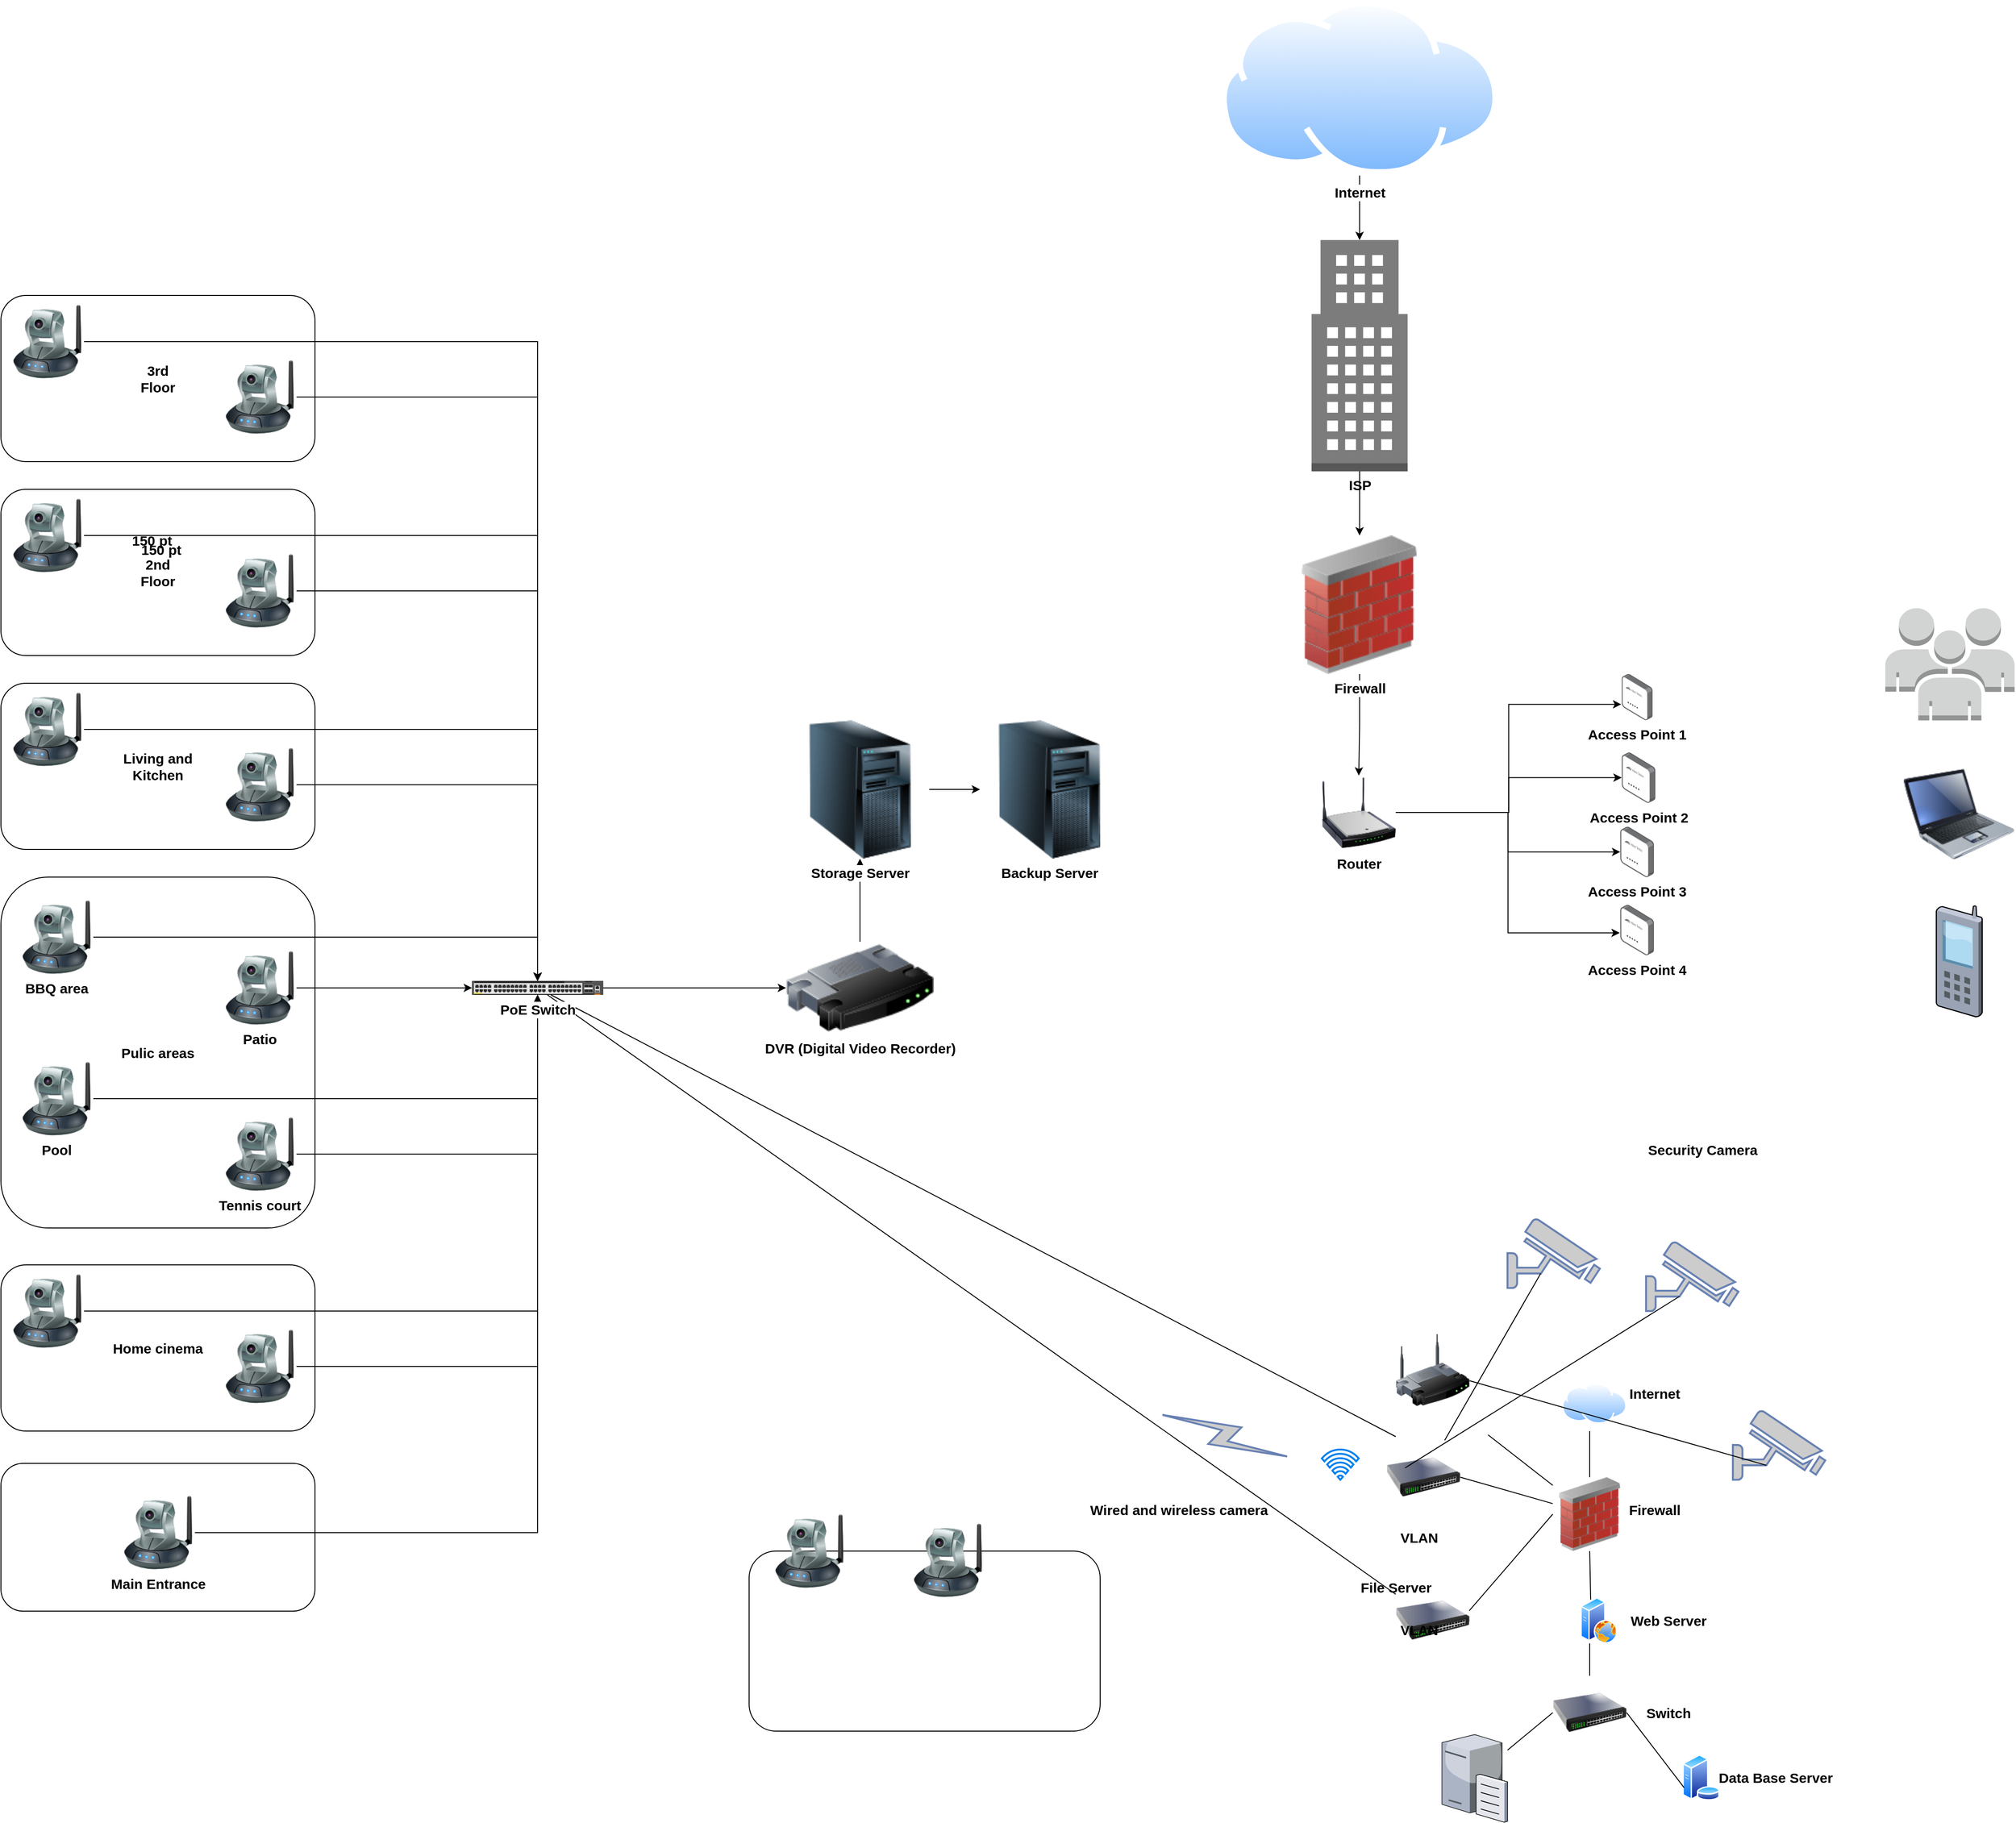 <mxfile version="21.2.1" type="github">
  <diagram name="Page-1" id="kUGmlVv1KhsbOFP3ll0R">
    <mxGraphModel dx="3477" dy="3138" grid="1" gridSize="10" guides="1" tooltips="1" connect="1" arrows="1" fold="1" page="1" pageScale="1" pageWidth="850" pageHeight="1100" math="0" shadow="0">
      <root>
        <mxCell id="0" />
        <mxCell id="1" parent="0" />
        <mxCell id="BCT4acggiIJb0DLnrBcZ-18" value="" style="rounded=1;whiteSpace=wrap;html=1;fontSize=15;fontStyle=1" vertex="1" parent="1">
          <mxGeometry x="-370" y="-100" width="380" height="195" as="geometry" />
        </mxCell>
        <mxCell id="BjX1OBnDMtsCjzTjb3aX-3" value="" style="image;html=1;image=img/lib/clip_art/networking/Switch_128x128.png;fontSize=15;fontStyle=1" parent="1" vertex="1">
          <mxGeometry x="500" y="35" width="80" height="80" as="geometry" />
        </mxCell>
        <mxCell id="BjX1OBnDMtsCjzTjb3aX-4" value="" style="image;html=1;image=img/lib/clip_art/networking/Firewall_02_128x128.png;fontSize=15;fontStyle=1" parent="1" vertex="1">
          <mxGeometry x="500" y="-180" width="80" height="80" as="geometry" />
        </mxCell>
        <mxCell id="BjX1OBnDMtsCjzTjb3aX-5" value="" style="image;aspect=fixed;perimeter=ellipsePerimeter;html=1;align=center;shadow=0;dashed=0;spacingTop=3;image=img/lib/active_directory/internet_cloud.svg;fontSize=15;fontStyle=1" parent="1" vertex="1">
          <mxGeometry x="510" y="-282.05" width="70" height="44.1" as="geometry" />
        </mxCell>
        <mxCell id="BjX1OBnDMtsCjzTjb3aX-6" value="" style="image;aspect=fixed;perimeter=ellipsePerimeter;html=1;align=center;shadow=0;dashed=0;spacingTop=3;image=img/lib/active_directory/web_server.svg;fontSize=15;fontStyle=1" parent="1" vertex="1">
          <mxGeometry x="530" y="-50" width="40" height="50" as="geometry" />
        </mxCell>
        <mxCell id="BjX1OBnDMtsCjzTjb3aX-8" value="" style="verticalLabelPosition=bottom;sketch=0;aspect=fixed;html=1;verticalAlign=top;strokeColor=none;align=center;outlineConnect=0;shape=mxgraph.citrix.file_server;fontSize=15;fontStyle=1" parent="1" vertex="1">
          <mxGeometry x="380" y="96.5" width="71" height="97" as="geometry" />
        </mxCell>
        <mxCell id="BjX1OBnDMtsCjzTjb3aX-9" value="" style="image;aspect=fixed;perimeter=ellipsePerimeter;html=1;align=center;shadow=0;dashed=0;spacingTop=3;image=img/lib/active_directory/database_server.svg;fontSize=15;fontStyle=1" parent="1" vertex="1">
          <mxGeometry x="640" y="120" width="41" height="50" as="geometry" />
        </mxCell>
        <mxCell id="BjX1OBnDMtsCjzTjb3aX-10" value="Internet&lt;br style=&quot;font-size: 15px;&quot;&gt;" style="text;html=1;align=center;verticalAlign=middle;resizable=0;points=[];autosize=1;strokeColor=none;fillColor=none;fontSize=15;fontStyle=1" parent="1" vertex="1">
          <mxGeometry x="570" y="-285.9" width="80" height="30" as="geometry" />
        </mxCell>
        <mxCell id="BjX1OBnDMtsCjzTjb3aX-11" value="Firewall&lt;br style=&quot;font-size: 15px;&quot;&gt;" style="text;html=1;align=center;verticalAlign=middle;resizable=0;points=[];autosize=1;strokeColor=none;fillColor=none;fontSize=15;fontStyle=1" parent="1" vertex="1">
          <mxGeometry x="570" y="-160" width="80" height="30" as="geometry" />
        </mxCell>
        <mxCell id="BjX1OBnDMtsCjzTjb3aX-12" value="Web Server&lt;br style=&quot;font-size: 15px;&quot;&gt;" style="text;html=1;align=center;verticalAlign=middle;resizable=0;points=[];autosize=1;strokeColor=none;fillColor=none;fontSize=15;fontStyle=1" parent="1" vertex="1">
          <mxGeometry x="570" y="-40" width="110" height="30" as="geometry" />
        </mxCell>
        <mxCell id="BjX1OBnDMtsCjzTjb3aX-13" value="Switch" style="text;html=1;align=center;verticalAlign=middle;resizable=0;points=[];autosize=1;strokeColor=none;fillColor=none;fontSize=15;fontStyle=1" parent="1" vertex="1">
          <mxGeometry x="590" y="60" width="70" height="30" as="geometry" />
        </mxCell>
        <mxCell id="BjX1OBnDMtsCjzTjb3aX-17" value="" style="endArrow=none;html=1;rounded=0;entryX=0.5;entryY=1;entryDx=0;entryDy=0;exitX=0.25;exitY=0;exitDx=0;exitDy=0;fontSize=15;fontStyle=1" parent="1" source="BjX1OBnDMtsCjzTjb3aX-6" target="BjX1OBnDMtsCjzTjb3aX-4" edge="1">
          <mxGeometry width="50" height="50" relative="1" as="geometry">
            <mxPoint x="260" y="60" as="sourcePoint" />
            <mxPoint x="310" y="10" as="targetPoint" />
          </mxGeometry>
        </mxCell>
        <mxCell id="BjX1OBnDMtsCjzTjb3aX-18" value="" style="endArrow=none;html=1;rounded=0;fontSize=15;fontStyle=1" parent="1" source="BjX1OBnDMtsCjzTjb3aX-4" edge="1">
          <mxGeometry width="50" height="50" relative="1" as="geometry">
            <mxPoint x="490" y="-200" as="sourcePoint" />
            <mxPoint x="540" y="-230" as="targetPoint" />
          </mxGeometry>
        </mxCell>
        <mxCell id="BjX1OBnDMtsCjzTjb3aX-19" value="" style="endArrow=none;html=1;rounded=0;fontSize=15;fontStyle=1" parent="1" source="BjX1OBnDMtsCjzTjb3aX-3" edge="1">
          <mxGeometry width="50" height="50" relative="1" as="geometry">
            <mxPoint x="490" y="50" as="sourcePoint" />
            <mxPoint x="540" as="targetPoint" />
          </mxGeometry>
        </mxCell>
        <mxCell id="BjX1OBnDMtsCjzTjb3aX-20" value="File Server&lt;br style=&quot;font-size: 15px;&quot;&gt;" style="text;html=1;align=center;verticalAlign=middle;resizable=0;points=[];autosize=1;strokeColor=none;fillColor=none;fontSize=15;fontStyle=1" parent="1" vertex="1">
          <mxGeometry x="280" y="-76.5" width="100" height="30" as="geometry" />
        </mxCell>
        <mxCell id="BjX1OBnDMtsCjzTjb3aX-21" value="Data Base Server&lt;br style=&quot;font-size: 15px;&quot;&gt;" style="text;html=1;align=center;verticalAlign=middle;resizable=0;points=[];autosize=1;strokeColor=none;fillColor=none;fontSize=15;fontStyle=1" parent="1" vertex="1">
          <mxGeometry x="666" y="130" width="150" height="30" as="geometry" />
        </mxCell>
        <mxCell id="BjX1OBnDMtsCjzTjb3aX-22" value="" style="image;html=1;image=img/lib/clip_art/networking/Switch_128x128.png;fontSize=15;fontStyle=1" parent="1" vertex="1">
          <mxGeometry x="320" y="-220" width="80" height="80" as="geometry" />
        </mxCell>
        <mxCell id="BjX1OBnDMtsCjzTjb3aX-23" value="" style="endArrow=none;html=1;rounded=0;entryX=0.995;entryY=0.369;entryDx=0;entryDy=0;exitX=0;exitY=0.5;exitDx=0;exitDy=0;entryPerimeter=0;fontSize=15;fontStyle=1" parent="1" source="BjX1OBnDMtsCjzTjb3aX-4" target="BjX1OBnDMtsCjzTjb3aX-24" edge="1">
          <mxGeometry width="50" height="50" relative="1" as="geometry">
            <mxPoint x="421" y="-18" as="sourcePoint" />
            <mxPoint x="420" y="-70" as="targetPoint" />
          </mxGeometry>
        </mxCell>
        <mxCell id="BjX1OBnDMtsCjzTjb3aX-24" value="" style="image;html=1;image=img/lib/clip_art/networking/Switch_128x128.png;fontSize=15;fontStyle=1" parent="1" vertex="1">
          <mxGeometry x="330" y="-65" width="80" height="80" as="geometry" />
        </mxCell>
        <mxCell id="BjX1OBnDMtsCjzTjb3aX-25" value="VLAN" style="text;html=1;align=center;verticalAlign=middle;resizable=0;points=[];autosize=1;strokeColor=none;fillColor=none;fontSize=15;fontStyle=1" parent="1" vertex="1">
          <mxGeometry x="325" y="-130" width="60" height="30" as="geometry" />
        </mxCell>
        <mxCell id="BjX1OBnDMtsCjzTjb3aX-26" value="VLAN" style="text;html=1;align=center;verticalAlign=middle;resizable=0;points=[];autosize=1;strokeColor=none;fillColor=none;fontSize=15;fontStyle=1" parent="1" vertex="1">
          <mxGeometry x="325" y="-30" width="60" height="30" as="geometry" />
        </mxCell>
        <mxCell id="BjX1OBnDMtsCjzTjb3aX-27" value="" style="endArrow=none;html=1;rounded=0;entryX=1;entryY=0.5;entryDx=0;entryDy=0;fontSize=15;fontStyle=1" parent="1" source="BjX1OBnDMtsCjzTjb3aX-4" target="BjX1OBnDMtsCjzTjb3aX-22" edge="1">
          <mxGeometry width="50" height="50" relative="1" as="geometry">
            <mxPoint x="510" y="-130" as="sourcePoint" />
            <mxPoint x="410" y="-60" as="targetPoint" />
          </mxGeometry>
        </mxCell>
        <mxCell id="BjX1OBnDMtsCjzTjb3aX-31" value="" style="fontColor=#0066CC;verticalAlign=top;verticalLabelPosition=bottom;labelPosition=center;align=center;html=1;outlineConnect=0;fillColor=#CCCCCC;strokeColor=#6881B3;gradientColor=none;gradientDirection=north;strokeWidth=2;shape=mxgraph.networks.security_camera;fontSize=15;fontStyle=1" parent="1" vertex="1">
          <mxGeometry x="601" y="-435" width="100" height="75" as="geometry" />
        </mxCell>
        <mxCell id="BjX1OBnDMtsCjzTjb3aX-32" value="" style="fontColor=#0066CC;verticalAlign=top;verticalLabelPosition=bottom;labelPosition=center;align=center;html=1;outlineConnect=0;fillColor=#CCCCCC;strokeColor=#6881B3;gradientColor=none;gradientDirection=north;strokeWidth=2;shape=mxgraph.networks.security_camera;fontSize=15;fontStyle=1" parent="1" vertex="1">
          <mxGeometry x="695" y="-252.25" width="100" height="75" as="geometry" />
        </mxCell>
        <mxCell id="BjX1OBnDMtsCjzTjb3aX-33" value="" style="fontColor=#0066CC;verticalAlign=top;verticalLabelPosition=bottom;labelPosition=center;align=center;html=1;outlineConnect=0;fillColor=#CCCCCC;strokeColor=#6881B3;gradientColor=none;gradientDirection=north;strokeWidth=2;shape=mxgraph.networks.security_camera;fontSize=15;fontStyle=1" parent="1" vertex="1">
          <mxGeometry x="451" y="-460" width="100" height="75" as="geometry" />
        </mxCell>
        <mxCell id="BjX1OBnDMtsCjzTjb3aX-35" value="" style="image;html=1;image=img/lib/clip_art/networking/Ip_Camera_128x128.png;fontSize=15;fontStyle=1" parent="1" vertex="1">
          <mxGeometry x="-345" y="-140" width="80" height="80" as="geometry" />
        </mxCell>
        <mxCell id="BjX1OBnDMtsCjzTjb3aX-37" value="" style="endArrow=none;html=1;rounded=0;fontSize=15;fontStyle=1" parent="1" source="BjX1OBnDMtsCjzTjb3aX-24" target="BCT4acggiIJb0DLnrBcZ-21" edge="1">
          <mxGeometry width="50" height="50" relative="1" as="geometry">
            <mxPoint x="500" y="-320" as="sourcePoint" />
            <mxPoint x="400" y="-250" as="targetPoint" />
          </mxGeometry>
        </mxCell>
        <mxCell id="BjX1OBnDMtsCjzTjb3aX-38" value="Security Camera" style="text;html=1;align=center;verticalAlign=middle;resizable=0;points=[];autosize=1;strokeColor=none;fillColor=none;fontSize=15;fontStyle=1" parent="1" vertex="1">
          <mxGeometry x="592" y="-550" width="140" height="30" as="geometry" />
        </mxCell>
        <mxCell id="BjX1OBnDMtsCjzTjb3aX-39" value="Wired and wireless camera" style="text;html=1;align=center;verticalAlign=middle;resizable=0;points=[];autosize=1;strokeColor=none;fillColor=none;fontSize=15;fontStyle=1" parent="1" vertex="1">
          <mxGeometry x="-15" y="-160" width="220" height="30" as="geometry" />
        </mxCell>
        <mxCell id="BjX1OBnDMtsCjzTjb3aX-40" value="" style="endArrow=none;html=1;rounded=0;fontSize=15;fontStyle=1" parent="1" target="BCT4acggiIJb0DLnrBcZ-21" edge="1">
          <mxGeometry width="50" height="50" relative="1" as="geometry">
            <mxPoint x="330" y="-224" as="sourcePoint" />
            <mxPoint x="210" y="-281" as="targetPoint" />
          </mxGeometry>
        </mxCell>
        <mxCell id="BjX1OBnDMtsCjzTjb3aX-41" value="" style="html=1;fillColor=#CCCCCC;strokeColor=#6881B3;gradientColor=none;gradientDirection=north;strokeWidth=2;shape=mxgraph.networks.comm_link_edge;html=1;labelBackgroundColor=none;endArrow=none;fontFamily=Verdana;fontSize=15;fontColor=#000000;fontStyle=1" parent="1" edge="1">
          <mxGeometry width="100" height="100" relative="1" as="geometry">
            <mxPoint x="220" y="-200.0" as="sourcePoint" />
            <mxPoint x="70" y="-250.0" as="targetPoint" />
            <Array as="points">
              <mxPoint x="50" y="-287.65" />
            </Array>
          </mxGeometry>
        </mxCell>
        <mxCell id="BjX1OBnDMtsCjzTjb3aX-42" value="" style="endArrow=none;html=1;rounded=0;entryX=0.36;entryY=0.79;entryDx=0;entryDy=0;entryPerimeter=0;fontSize=15;fontStyle=1" parent="1" source="BjX1OBnDMtsCjzTjb3aX-22" target="BjX1OBnDMtsCjzTjb3aX-33" edge="1">
          <mxGeometry width="50" height="50" relative="1" as="geometry">
            <mxPoint x="510" y="-141" as="sourcePoint" />
            <mxPoint x="410" y="-170" as="targetPoint" />
          </mxGeometry>
        </mxCell>
        <mxCell id="BjX1OBnDMtsCjzTjb3aX-43" value="" style="endArrow=none;html=1;rounded=0;entryX=0.36;entryY=0.79;entryDx=0;entryDy=0;entryPerimeter=0;fontSize=15;fontStyle=1" parent="1" target="BjX1OBnDMtsCjzTjb3aX-31" edge="1">
          <mxGeometry width="50" height="50" relative="1" as="geometry">
            <mxPoint x="340" y="-190" as="sourcePoint" />
            <mxPoint x="6" y="-306" as="targetPoint" />
          </mxGeometry>
        </mxCell>
        <mxCell id="BjX1OBnDMtsCjzTjb3aX-44" value="" style="endArrow=none;html=1;rounded=0;entryX=0.36;entryY=0.79;entryDx=0;entryDy=0;entryPerimeter=0;fontSize=15;fontStyle=1" parent="1" source="BjX1OBnDMtsCjzTjb3aX-47" target="BjX1OBnDMtsCjzTjb3aX-32" edge="1">
          <mxGeometry width="50" height="50" relative="1" as="geometry">
            <mxPoint x="350" y="-180" as="sourcePoint" />
            <mxPoint x="126" y="-301" as="targetPoint" />
          </mxGeometry>
        </mxCell>
        <mxCell id="BjX1OBnDMtsCjzTjb3aX-45" value="" style="endArrow=none;html=1;rounded=0;exitX=0;exitY=0.5;exitDx=0;exitDy=0;fontSize=15;fontStyle=1" parent="1" source="BjX1OBnDMtsCjzTjb3aX-3" target="BjX1OBnDMtsCjzTjb3aX-8" edge="1">
          <mxGeometry width="50" height="50" relative="1" as="geometry">
            <mxPoint x="510" y="-130" as="sourcePoint" />
            <mxPoint x="420" y="-25" as="targetPoint" />
          </mxGeometry>
        </mxCell>
        <mxCell id="BjX1OBnDMtsCjzTjb3aX-46" value="" style="endArrow=none;html=1;rounded=0;entryX=0;entryY=0.75;entryDx=0;entryDy=0;exitX=1;exitY=0.5;exitDx=0;exitDy=0;fontSize=15;fontStyle=1" parent="1" source="BjX1OBnDMtsCjzTjb3aX-3" target="BjX1OBnDMtsCjzTjb3aX-9" edge="1">
          <mxGeometry width="50" height="50" relative="1" as="geometry">
            <mxPoint x="520" y="-120" as="sourcePoint" />
            <mxPoint x="430" y="-15" as="targetPoint" />
          </mxGeometry>
        </mxCell>
        <mxCell id="BjX1OBnDMtsCjzTjb3aX-47" value="" style="image;html=1;image=img/lib/clip_art/networking/Wireless_Router_128x128.png;fontSize=15;fontStyle=1" parent="1" vertex="1">
          <mxGeometry x="330" y="-335.9" width="80" height="80" as="geometry" />
        </mxCell>
        <mxCell id="BjX1OBnDMtsCjzTjb3aX-48" value="" style="endArrow=none;html=1;rounded=0;entryX=0.36;entryY=0.79;entryDx=0;entryDy=0;entryPerimeter=0;fontSize=15;fontStyle=1" parent="1" source="BjX1OBnDMtsCjzTjb3aX-4" edge="1">
          <mxGeometry width="50" height="50" relative="1" as="geometry">
            <mxPoint x="554" y="-186.9" as="sourcePoint" />
            <mxPoint x="430" y="-225.9" as="targetPoint" />
          </mxGeometry>
        </mxCell>
        <mxCell id="BjX1OBnDMtsCjzTjb3aX-49" value="" style="html=1;verticalLabelPosition=bottom;align=center;labelBackgroundColor=#ffffff;verticalAlign=top;strokeWidth=2;strokeColor=#0080F0;shadow=0;dashed=0;shape=mxgraph.ios7.icons.wifi;pointerEvents=1;fontSize=15;fontStyle=1" parent="1" vertex="1">
          <mxGeometry x="250" y="-210" width="40" height="32.75" as="geometry" />
        </mxCell>
        <mxCell id="BCT4acggiIJb0DLnrBcZ-20" value="" style="image;html=1;image=img/lib/clip_art/networking/Ip_Camera_128x128.png;fontSize=15;fontStyle=1" vertex="1" parent="1">
          <mxGeometry x="-195" y="-130" width="80" height="80" as="geometry" />
        </mxCell>
        <mxCell id="BCT4acggiIJb0DLnrBcZ-31" value="" style="group;fontSize=15;fontStyle=1" vertex="1" connectable="0" parent="1">
          <mxGeometry x="-1180" y="-1460" width="340" height="180" as="geometry" />
        </mxCell>
        <mxCell id="BCT4acggiIJb0DLnrBcZ-29" value="" style="group;movable=1;resizable=1;rotatable=1;deletable=1;editable=1;locked=0;connectable=1;fontSize=15;fontStyle=1" vertex="1" connectable="0" parent="BCT4acggiIJb0DLnrBcZ-31">
          <mxGeometry width="340" height="180" as="geometry" />
        </mxCell>
        <mxCell id="BCT4acggiIJb0DLnrBcZ-12" value="" style="rounded=1;whiteSpace=wrap;html=1;movable=1;resizable=1;rotatable=1;deletable=1;editable=1;locked=0;connectable=1;fontSize=15;fontStyle=1" vertex="1" parent="BCT4acggiIJb0DLnrBcZ-29">
          <mxGeometry width="340" height="180" as="geometry" />
        </mxCell>
        <mxCell id="BCT4acggiIJb0DLnrBcZ-7" value="" style="image;html=1;image=img/lib/clip_art/networking/Ip_Camera_128x128.png;fontSize=15;fontStyle=1" vertex="1" parent="BCT4acggiIJb0DLnrBcZ-29">
          <mxGeometry x="10" y="10" width="80" height="80" as="geometry" />
        </mxCell>
        <mxCell id="BCT4acggiIJb0DLnrBcZ-8" value="" style="image;html=1;image=img/lib/clip_art/networking/Ip_Camera_128x128.png;fontSize=15;fontStyle=1" vertex="1" parent="BCT4acggiIJb0DLnrBcZ-29">
          <mxGeometry x="240" y="70" width="80" height="80" as="geometry" />
        </mxCell>
        <mxCell id="BCT4acggiIJb0DLnrBcZ-30" value="3rd Floor" style="text;html=1;strokeColor=none;fillColor=none;align=center;verticalAlign=middle;whiteSpace=wrap;rounded=0;movable=1;resizable=1;rotatable=1;deletable=1;editable=1;locked=0;connectable=1;fontSize=15;fontStyle=1" vertex="1" parent="BCT4acggiIJb0DLnrBcZ-31">
          <mxGeometry x="140" y="75" width="60" height="30" as="geometry" />
        </mxCell>
        <mxCell id="BCT4acggiIJb0DLnrBcZ-32" value="" style="group;fontSize=15;fontStyle=1" vertex="1" connectable="0" parent="1">
          <mxGeometry x="-1180" y="-1250" width="340" height="180" as="geometry" />
        </mxCell>
        <mxCell id="BCT4acggiIJb0DLnrBcZ-33" value="" style="group;movable=1;resizable=1;rotatable=1;deletable=1;editable=1;locked=0;connectable=1;fontSize=15;fontStyle=1" vertex="1" connectable="0" parent="BCT4acggiIJb0DLnrBcZ-32">
          <mxGeometry width="340" height="180" as="geometry" />
        </mxCell>
        <mxCell id="BCT4acggiIJb0DLnrBcZ-34" value="" style="rounded=1;whiteSpace=wrap;html=1;movable=1;resizable=1;rotatable=1;deletable=1;editable=1;locked=0;connectable=1;fontSize=15;fontStyle=1" vertex="1" parent="BCT4acggiIJb0DLnrBcZ-33">
          <mxGeometry width="340" height="180" as="geometry" />
        </mxCell>
        <mxCell id="BCT4acggiIJb0DLnrBcZ-35" value="" style="image;html=1;image=img/lib/clip_art/networking/Ip_Camera_128x128.png;fontSize=15;fontStyle=1" vertex="1" parent="BCT4acggiIJb0DLnrBcZ-33">
          <mxGeometry x="10" y="10" width="80" height="80" as="geometry" />
        </mxCell>
        <mxCell id="BCT4acggiIJb0DLnrBcZ-36" value="" style="image;html=1;image=img/lib/clip_art/networking/Ip_Camera_128x128.png;fontSize=15;fontStyle=1" vertex="1" parent="BCT4acggiIJb0DLnrBcZ-33">
          <mxGeometry x="240" y="70" width="80" height="80" as="geometry" />
        </mxCell>
        <mxCell id="BCT4acggiIJb0DLnrBcZ-37" value="2nd Floor" style="text;html=1;strokeColor=none;fillColor=none;align=center;verticalAlign=middle;whiteSpace=wrap;rounded=0;movable=1;resizable=1;rotatable=1;deletable=1;editable=1;locked=0;connectable=1;fontSize=15;fontStyle=1" vertex="1" parent="BCT4acggiIJb0DLnrBcZ-32">
          <mxGeometry x="140" y="75" width="60" height="30" as="geometry" />
        </mxCell>
        <mxCell id="BCT4acggiIJb0DLnrBcZ-25" style="edgeStyle=orthogonalEdgeStyle;rounded=0;orthogonalLoop=1;jettySize=auto;html=1;exitX=1;exitY=0.5;exitDx=0;exitDy=0;fontSize=15;fontStyle=1" edge="1" parent="1" source="BCT4acggiIJb0DLnrBcZ-35" target="BCT4acggiIJb0DLnrBcZ-21">
          <mxGeometry relative="1" as="geometry">
            <mxPoint x="-1090" y="-1190" as="sourcePoint" />
            <mxPoint x="-320" y="-935" as="targetPoint" />
          </mxGeometry>
        </mxCell>
        <mxCell id="BCT4acggiIJb0DLnrBcZ-26" style="edgeStyle=orthogonalEdgeStyle;rounded=0;orthogonalLoop=1;jettySize=auto;html=1;exitX=1;exitY=0.5;exitDx=0;exitDy=0;fontSize=15;fontStyle=1" edge="1" parent="1" source="BCT4acggiIJb0DLnrBcZ-36" target="BCT4acggiIJb0DLnrBcZ-21">
          <mxGeometry relative="1" as="geometry">
            <mxPoint x="-870" y="-1130" as="sourcePoint" />
          </mxGeometry>
        </mxCell>
        <mxCell id="BCT4acggiIJb0DLnrBcZ-22" style="edgeStyle=orthogonalEdgeStyle;rounded=0;orthogonalLoop=1;jettySize=auto;html=1;fontSize=15;fontStyle=1" edge="1" parent="1" source="BCT4acggiIJb0DLnrBcZ-7" target="BCT4acggiIJb0DLnrBcZ-21">
          <mxGeometry relative="1" as="geometry" />
        </mxCell>
        <mxCell id="BCT4acggiIJb0DLnrBcZ-23" style="edgeStyle=orthogonalEdgeStyle;rounded=0;orthogonalLoop=1;jettySize=auto;html=1;fontSize=15;fontStyle=1" edge="1" parent="1" source="BCT4acggiIJb0DLnrBcZ-8" target="BCT4acggiIJb0DLnrBcZ-21">
          <mxGeometry relative="1" as="geometry" />
        </mxCell>
        <mxCell id="BCT4acggiIJb0DLnrBcZ-38" value="" style="group;fontSize=15;fontStyle=1" vertex="1" connectable="0" parent="1">
          <mxGeometry x="-1180" y="-1040" width="340" height="180" as="geometry" />
        </mxCell>
        <mxCell id="BCT4acggiIJb0DLnrBcZ-39" value="" style="group;movable=1;resizable=1;rotatable=1;deletable=1;editable=1;locked=0;connectable=1;fontSize=15;fontStyle=1" vertex="1" connectable="0" parent="BCT4acggiIJb0DLnrBcZ-38">
          <mxGeometry width="340" height="180" as="geometry" />
        </mxCell>
        <mxCell id="BCT4acggiIJb0DLnrBcZ-40" value="" style="rounded=1;whiteSpace=wrap;html=1;movable=1;resizable=1;rotatable=1;deletable=1;editable=1;locked=0;connectable=1;fontSize=15;fontStyle=1" vertex="1" parent="BCT4acggiIJb0DLnrBcZ-39">
          <mxGeometry width="340" height="180" as="geometry" />
        </mxCell>
        <mxCell id="BCT4acggiIJb0DLnrBcZ-41" value="" style="image;html=1;image=img/lib/clip_art/networking/Ip_Camera_128x128.png;fontSize=15;fontStyle=1" vertex="1" parent="BCT4acggiIJb0DLnrBcZ-39">
          <mxGeometry x="10" y="10" width="80" height="80" as="geometry" />
        </mxCell>
        <mxCell id="BCT4acggiIJb0DLnrBcZ-42" value="" style="image;html=1;image=img/lib/clip_art/networking/Ip_Camera_128x128.png;fontSize=15;fontStyle=1" vertex="1" parent="BCT4acggiIJb0DLnrBcZ-39">
          <mxGeometry x="240" y="70" width="80" height="80" as="geometry" />
        </mxCell>
        <mxCell id="BCT4acggiIJb0DLnrBcZ-43" value="Living and Kitchen" style="text;html=1;strokeColor=none;fillColor=none;align=center;verticalAlign=middle;whiteSpace=wrap;rounded=0;movable=1;resizable=1;rotatable=1;deletable=1;editable=1;locked=0;connectable=1;fontSize=15;fontStyle=1" vertex="1" parent="BCT4acggiIJb0DLnrBcZ-39">
          <mxGeometry x="115" y="75" width="110" height="30" as="geometry" />
        </mxCell>
        <mxCell id="BCT4acggiIJb0DLnrBcZ-44" style="edgeStyle=orthogonalEdgeStyle;rounded=0;orthogonalLoop=1;jettySize=auto;html=1;fontSize=15;fontStyle=1" edge="1" parent="1" source="BCT4acggiIJb0DLnrBcZ-41" target="BCT4acggiIJb0DLnrBcZ-21">
          <mxGeometry relative="1" as="geometry" />
        </mxCell>
        <mxCell id="BCT4acggiIJb0DLnrBcZ-45" style="edgeStyle=orthogonalEdgeStyle;rounded=0;orthogonalLoop=1;jettySize=auto;html=1;fontSize=15;fontStyle=1" edge="1" parent="1" source="BCT4acggiIJb0DLnrBcZ-42" target="BCT4acggiIJb0DLnrBcZ-21">
          <mxGeometry relative="1" as="geometry" />
        </mxCell>
        <mxCell id="BCT4acggiIJb0DLnrBcZ-60" value="" style="group;fontSize=15;fontStyle=1" vertex="1" connectable="0" parent="1">
          <mxGeometry x="-1180" y="-410" width="340" height="180" as="geometry" />
        </mxCell>
        <mxCell id="BCT4acggiIJb0DLnrBcZ-61" value="" style="group;movable=1;resizable=1;rotatable=1;deletable=1;editable=1;locked=0;connectable=1;fontSize=15;fontStyle=1" vertex="1" connectable="0" parent="BCT4acggiIJb0DLnrBcZ-60">
          <mxGeometry width="340" height="180" as="geometry" />
        </mxCell>
        <mxCell id="BCT4acggiIJb0DLnrBcZ-62" value="" style="rounded=1;whiteSpace=wrap;html=1;movable=1;resizable=1;rotatable=1;deletable=1;editable=1;locked=0;connectable=1;fontSize=15;fontStyle=1" vertex="1" parent="BCT4acggiIJb0DLnrBcZ-61">
          <mxGeometry width="340" height="180" as="geometry" />
        </mxCell>
        <mxCell id="BCT4acggiIJb0DLnrBcZ-63" value="" style="image;html=1;image=img/lib/clip_art/networking/Ip_Camera_128x128.png;fontSize=15;fontStyle=1" vertex="1" parent="BCT4acggiIJb0DLnrBcZ-61">
          <mxGeometry x="10" y="10" width="80" height="80" as="geometry" />
        </mxCell>
        <mxCell id="BCT4acggiIJb0DLnrBcZ-64" value="" style="image;html=1;image=img/lib/clip_art/networking/Ip_Camera_128x128.png;fontSize=15;fontStyle=1" vertex="1" parent="BCT4acggiIJb0DLnrBcZ-61">
          <mxGeometry x="240" y="70" width="80" height="80" as="geometry" />
        </mxCell>
        <mxCell id="BCT4acggiIJb0DLnrBcZ-65" value="Home cinema" style="text;html=1;strokeColor=none;fillColor=none;align=center;verticalAlign=middle;whiteSpace=wrap;rounded=0;movable=1;resizable=1;rotatable=1;deletable=1;editable=1;locked=0;connectable=1;fontSize=15;fontStyle=1" vertex="1" parent="BCT4acggiIJb0DLnrBcZ-61">
          <mxGeometry x="115" y="75" width="110" height="30" as="geometry" />
        </mxCell>
        <mxCell id="BCT4acggiIJb0DLnrBcZ-66" value="" style="group;fontSize=15;fontStyle=1" vertex="1" connectable="0" parent="1">
          <mxGeometry x="-1180" y="-830" width="340" height="380" as="geometry" />
        </mxCell>
        <mxCell id="BCT4acggiIJb0DLnrBcZ-16" value="Pulic areas" style="rounded=1;whiteSpace=wrap;html=1;fontSize=15;fontStyle=1" vertex="1" parent="BCT4acggiIJb0DLnrBcZ-66">
          <mxGeometry width="340" height="380" as="geometry" />
        </mxCell>
        <mxCell id="BCT4acggiIJb0DLnrBcZ-2" value="Pool" style="image;html=1;image=img/lib/clip_art/networking/Ip_Camera_128x128.png;fontSize=15;fontStyle=1" vertex="1" parent="BCT4acggiIJb0DLnrBcZ-66">
          <mxGeometry x="20" y="200" width="80" height="80" as="geometry" />
        </mxCell>
        <mxCell id="BCT4acggiIJb0DLnrBcZ-1" value="Patio" style="image;html=1;image=img/lib/clip_art/networking/Ip_Camera_128x128.png;fontSize=15;fontStyle=1" vertex="1" parent="BCT4acggiIJb0DLnrBcZ-66">
          <mxGeometry x="240" y="80" width="80" height="80" as="geometry" />
        </mxCell>
        <mxCell id="BCT4acggiIJb0DLnrBcZ-3" value="BBQ area" style="image;html=1;image=img/lib/clip_art/networking/Ip_Camera_128x128.png;fontSize=15;fontStyle=1" vertex="1" parent="BCT4acggiIJb0DLnrBcZ-66">
          <mxGeometry x="20" y="25" width="80" height="80" as="geometry" />
        </mxCell>
        <mxCell id="BjX1OBnDMtsCjzTjb3aX-29" value="Tennis court" style="image;html=1;image=img/lib/clip_art/networking/Ip_Camera_128x128.png;fontSize=15;fontStyle=1" parent="BCT4acggiIJb0DLnrBcZ-66" vertex="1">
          <mxGeometry x="240" y="260" width="80" height="80" as="geometry" />
        </mxCell>
        <mxCell id="BCT4acggiIJb0DLnrBcZ-67" style="edgeStyle=orthogonalEdgeStyle;rounded=0;orthogonalLoop=1;jettySize=auto;html=1;fontSize=15;fontStyle=1" edge="1" parent="1" source="BCT4acggiIJb0DLnrBcZ-63" target="BCT4acggiIJb0DLnrBcZ-21">
          <mxGeometry relative="1" as="geometry" />
        </mxCell>
        <mxCell id="BCT4acggiIJb0DLnrBcZ-68" style="edgeStyle=orthogonalEdgeStyle;rounded=0;orthogonalLoop=1;jettySize=auto;html=1;fontSize=15;fontStyle=1" edge="1" parent="1" source="BCT4acggiIJb0DLnrBcZ-64" target="BCT4acggiIJb0DLnrBcZ-21">
          <mxGeometry relative="1" as="geometry" />
        </mxCell>
        <mxCell id="BCT4acggiIJb0DLnrBcZ-72" value="" style="group;fontSize=15;fontStyle=1" vertex="1" connectable="0" parent="1">
          <mxGeometry x="-1180" y="-195" width="340" height="160" as="geometry" />
        </mxCell>
        <mxCell id="BCT4acggiIJb0DLnrBcZ-17" value="" style="rounded=1;whiteSpace=wrap;html=1;fontSize=15;fontStyle=1" vertex="1" parent="BCT4acggiIJb0DLnrBcZ-72">
          <mxGeometry width="340" height="160" as="geometry" />
        </mxCell>
        <mxCell id="BjX1OBnDMtsCjzTjb3aX-30" value="Main Entrance" style="image;html=1;image=img/lib/clip_art/networking/Ip_Camera_128x128.png;container=0;fontSize=15;fontStyle=1" parent="BCT4acggiIJb0DLnrBcZ-72" vertex="1">
          <mxGeometry x="130" y="35" width="80" height="80" as="geometry">
            <mxRectangle x="-1050" y="-160" width="120" height="30" as="alternateBounds" />
          </mxGeometry>
        </mxCell>
        <mxCell id="BCT4acggiIJb0DLnrBcZ-71" style="edgeStyle=orthogonalEdgeStyle;rounded=0;orthogonalLoop=1;jettySize=auto;html=1;fontSize=15;fontStyle=1" edge="1" parent="1" source="BjX1OBnDMtsCjzTjb3aX-30" target="BCT4acggiIJb0DLnrBcZ-21">
          <mxGeometry relative="1" as="geometry" />
        </mxCell>
        <mxCell id="BCT4acggiIJb0DLnrBcZ-47" style="edgeStyle=orthogonalEdgeStyle;rounded=0;orthogonalLoop=1;jettySize=auto;html=1;fontSize=15;fontStyle=1" edge="1" parent="1" source="BCT4acggiIJb0DLnrBcZ-1" target="BCT4acggiIJb0DLnrBcZ-21">
          <mxGeometry relative="1" as="geometry" />
        </mxCell>
        <mxCell id="BCT4acggiIJb0DLnrBcZ-54" style="edgeStyle=orthogonalEdgeStyle;rounded=0;orthogonalLoop=1;jettySize=auto;html=1;fontSize=15;fontStyle=1" edge="1" parent="1" source="BCT4acggiIJb0DLnrBcZ-2" target="BCT4acggiIJb0DLnrBcZ-21">
          <mxGeometry relative="1" as="geometry" />
        </mxCell>
        <mxCell id="BCT4acggiIJb0DLnrBcZ-52" style="edgeStyle=orthogonalEdgeStyle;rounded=0;orthogonalLoop=1;jettySize=auto;html=1;fontSize=15;fontStyle=1" edge="1" parent="1" source="BCT4acggiIJb0DLnrBcZ-3" target="BCT4acggiIJb0DLnrBcZ-21">
          <mxGeometry relative="1" as="geometry" />
        </mxCell>
        <mxCell id="BCT4acggiIJb0DLnrBcZ-53" style="edgeStyle=orthogonalEdgeStyle;rounded=0;orthogonalLoop=1;jettySize=auto;html=1;fontSize=15;fontStyle=1" edge="1" parent="1" source="BjX1OBnDMtsCjzTjb3aX-29" target="BCT4acggiIJb0DLnrBcZ-21">
          <mxGeometry relative="1" as="geometry" />
        </mxCell>
        <mxCell id="BCT4acggiIJb0DLnrBcZ-74" style="edgeStyle=orthogonalEdgeStyle;rounded=0;orthogonalLoop=1;jettySize=auto;html=1;fontSize=15;fontStyle=1" edge="1" parent="1" source="BCT4acggiIJb0DLnrBcZ-21" target="BCT4acggiIJb0DLnrBcZ-73">
          <mxGeometry relative="1" as="geometry" />
        </mxCell>
        <mxCell id="BCT4acggiIJb0DLnrBcZ-21" value="&lt;font style=&quot;font-size: 15px;&quot;&gt;PoE Switch&lt;/font&gt;" style="html=1;verticalLabelPosition=bottom;verticalAlign=top;outlineConnect=0;shadow=0;dashed=0;shape=mxgraph.rack.hpe_aruba.switches.jl659a_aruba_6300m_48_port_hpe_smart_rate_1_2_5_5gbe_class_6_poe_and_4_port_switch;fontSize=15;fontStyle=1;labelBackgroundColor=default;" vertex="1" parent="1">
          <mxGeometry x="-670" y="-717.5" width="142" height="15" as="geometry" />
        </mxCell>
        <mxCell id="BCT4acggiIJb0DLnrBcZ-77" style="edgeStyle=orthogonalEdgeStyle;rounded=0;orthogonalLoop=1;jettySize=auto;html=1;fontSize=15;fontStyle=1" edge="1" parent="1" source="BCT4acggiIJb0DLnrBcZ-73" target="BCT4acggiIJb0DLnrBcZ-75">
          <mxGeometry relative="1" as="geometry" />
        </mxCell>
        <mxCell id="BCT4acggiIJb0DLnrBcZ-73" value="DVR (Digital Video Recorder)" style="image;html=1;image=img/lib/clip_art/networking/Router_128x128.png;fontSize=15;fontStyle=1" vertex="1" parent="1">
          <mxGeometry x="-330" y="-760" width="160" height="100" as="geometry" />
        </mxCell>
        <mxCell id="BCT4acggiIJb0DLnrBcZ-81" style="edgeStyle=orthogonalEdgeStyle;rounded=0;orthogonalLoop=1;jettySize=auto;html=1;fontSize=15;fontStyle=1" edge="1" parent="1" source="BCT4acggiIJb0DLnrBcZ-75" target="BCT4acggiIJb0DLnrBcZ-76">
          <mxGeometry relative="1" as="geometry" />
        </mxCell>
        <mxCell id="BCT4acggiIJb0DLnrBcZ-75" value="Storage Server" style="image;html=1;image=img/lib/clip_art/computers/Server_Tower_128x128.png;fontSize=15;fontStyle=1" vertex="1" parent="1">
          <mxGeometry x="-325" y="-1000" width="150" height="150" as="geometry" />
        </mxCell>
        <mxCell id="BCT4acggiIJb0DLnrBcZ-76" value="Backup Server" style="image;html=1;image=img/lib/clip_art/computers/Server_Tower_128x128.png;fontSize=15;fontStyle=1;labelBackgroundColor=default;" vertex="1" parent="1">
          <mxGeometry x="-120" y="-1000" width="150" height="150" as="geometry" />
        </mxCell>
        <mxCell id="BCT4acggiIJb0DLnrBcZ-79" value="150 pt" style="text;whiteSpace=wrap;html=1;fontSize=15;fontStyle=1" vertex="1" parent="1">
          <mxGeometry x="-1040" y="-1210" width="70" height="40" as="geometry" />
        </mxCell>
        <mxCell id="BCT4acggiIJb0DLnrBcZ-80" value="150 pt" style="text;whiteSpace=wrap;html=1;fontSize=15;fontStyle=1" vertex="1" parent="1">
          <mxGeometry x="-1030" y="-1200" width="70" height="40" as="geometry" />
        </mxCell>
        <mxCell id="BCT4acggiIJb0DLnrBcZ-97" style="edgeStyle=orthogonalEdgeStyle;rounded=0;orthogonalLoop=1;jettySize=auto;html=1;fontSize=15;fontStyle=1" edge="1" parent="1" source="BCT4acggiIJb0DLnrBcZ-82" target="BCT4acggiIJb0DLnrBcZ-96">
          <mxGeometry relative="1" as="geometry" />
        </mxCell>
        <mxCell id="BCT4acggiIJb0DLnrBcZ-82" value="Firewall" style="image;html=1;image=img/lib/clip_art/networking/Firewall_02_128x128.png;fontSize=15;fontStyle=1" vertex="1" parent="1">
          <mxGeometry x="216.31" y="-1200" width="149.12" height="150" as="geometry" />
        </mxCell>
        <mxCell id="BCT4acggiIJb0DLnrBcZ-84" style="edgeStyle=orthogonalEdgeStyle;rounded=0;orthogonalLoop=1;jettySize=auto;html=1;entryX=0.5;entryY=0;entryDx=0;entryDy=0;entryPerimeter=0;fontSize=15;fontStyle=1" edge="1" parent="1" source="BCT4acggiIJb0DLnrBcZ-83" target="BCT4acggiIJb0DLnrBcZ-91">
          <mxGeometry relative="1" as="geometry" />
        </mxCell>
        <mxCell id="BCT4acggiIJb0DLnrBcZ-83" value="Internet" style="image;aspect=fixed;perimeter=ellipsePerimeter;html=1;align=center;shadow=0;dashed=0;spacingTop=3;image=img/lib/active_directory/internet_cloud.svg;fontSize=15;fontStyle=1" vertex="1" parent="1">
          <mxGeometry x="139.99" y="-1780" width="301.75" height="190.1" as="geometry" />
        </mxCell>
        <mxCell id="BCT4acggiIJb0DLnrBcZ-85" value="" style="outlineConnect=0;dashed=0;verticalLabelPosition=bottom;verticalAlign=top;align=center;html=1;shape=mxgraph.aws3.users;fillColor=#D2D3D3;gradientColor=none;fontSize=15;fontStyle=1" vertex="1" parent="1">
          <mxGeometry x="860" y="-1121.25" width="140" height="121.5" as="geometry" />
        </mxCell>
        <mxCell id="BCT4acggiIJb0DLnrBcZ-88" value="" style="image;html=1;image=img/lib/clip_art/computers/Laptop_128x128.png;fontSize=15;fontStyle=1" vertex="1" parent="1">
          <mxGeometry x="880" y="-950.85" width="120" height="105" as="geometry" />
        </mxCell>
        <mxCell id="BCT4acggiIJb0DLnrBcZ-89" value="" style="verticalLabelPosition=bottom;sketch=0;aspect=fixed;html=1;verticalAlign=top;strokeColor=none;align=center;outlineConnect=0;shape=mxgraph.citrix.cell_phone;fontSize=15;fontStyle=1" vertex="1" parent="1">
          <mxGeometry x="915" y="-798.75" width="50" height="120" as="geometry" />
        </mxCell>
        <mxCell id="BCT4acggiIJb0DLnrBcZ-94" style="edgeStyle=orthogonalEdgeStyle;rounded=0;orthogonalLoop=1;jettySize=auto;html=1;fontSize=15;fontStyle=1" edge="1" parent="1" source="BCT4acggiIJb0DLnrBcZ-91" target="BCT4acggiIJb0DLnrBcZ-82">
          <mxGeometry relative="1" as="geometry" />
        </mxCell>
        <mxCell id="BCT4acggiIJb0DLnrBcZ-91" value="ISP" style="outlineConnect=0;dashed=0;verticalLabelPosition=bottom;verticalAlign=top;align=center;html=1;shape=mxgraph.aws3.office_building;fillColor=#7D7C7C;gradientColor=none;aspect=fixed;fontSize=15;fontStyle=1" vertex="1" parent="1">
          <mxGeometry x="238.89" y="-1520" width="103.96" height="250.45" as="geometry" />
        </mxCell>
        <mxCell id="BCT4acggiIJb0DLnrBcZ-103" style="edgeStyle=orthogonalEdgeStyle;rounded=0;orthogonalLoop=1;jettySize=auto;html=1;entryX=-0.015;entryY=0.657;entryDx=0;entryDy=0;entryPerimeter=0;fontSize=15;fontStyle=1" edge="1" parent="1" source="BCT4acggiIJb0DLnrBcZ-96" target="BCT4acggiIJb0DLnrBcZ-102">
          <mxGeometry relative="1" as="geometry" />
        </mxCell>
        <mxCell id="BCT4acggiIJb0DLnrBcZ-104" style="edgeStyle=orthogonalEdgeStyle;rounded=0;orthogonalLoop=1;jettySize=auto;html=1;fontSize=15;fontStyle=1" edge="1" parent="1" source="BCT4acggiIJb0DLnrBcZ-96" target="BCT4acggiIJb0DLnrBcZ-99">
          <mxGeometry relative="1" as="geometry" />
        </mxCell>
        <mxCell id="BCT4acggiIJb0DLnrBcZ-105" style="edgeStyle=orthogonalEdgeStyle;rounded=0;orthogonalLoop=1;jettySize=auto;html=1;fontSize=15;fontStyle=1" edge="1" parent="1" source="BCT4acggiIJb0DLnrBcZ-96" target="BCT4acggiIJb0DLnrBcZ-100">
          <mxGeometry relative="1" as="geometry" />
        </mxCell>
        <mxCell id="BCT4acggiIJb0DLnrBcZ-107" style="edgeStyle=orthogonalEdgeStyle;rounded=0;orthogonalLoop=1;jettySize=auto;html=1;entryX=-0.015;entryY=0.557;entryDx=0;entryDy=0;entryPerimeter=0;fontSize=15;fontStyle=1" edge="1" parent="1" source="BCT4acggiIJb0DLnrBcZ-96" target="BCT4acggiIJb0DLnrBcZ-101">
          <mxGeometry relative="1" as="geometry" />
        </mxCell>
        <mxCell id="BCT4acggiIJb0DLnrBcZ-96" value="Router" style="image;html=1;image=img/lib/clip_art/networking/Wireless_Router_N_128x128.png;fontSize=15;fontStyle=1" vertex="1" parent="1">
          <mxGeometry x="250" y="-940" width="80" height="80" as="geometry" />
        </mxCell>
        <mxCell id="BCT4acggiIJb0DLnrBcZ-99" value="Access Point 2" style="image;points=[];aspect=fixed;html=1;align=center;shadow=0;dashed=0;image=img/lib/allied_telesis/wireless/Access_Point_Indoor.svg;fontSize=15;fontStyle=1" vertex="1" parent="1">
          <mxGeometry x="574.62" y="-965" width="36.6" height="54.6" as="geometry" />
        </mxCell>
        <mxCell id="BCT4acggiIJb0DLnrBcZ-100" value="Access Point 3" style="image;points=[];aspect=fixed;html=1;align=center;shadow=0;dashed=0;image=img/lib/allied_telesis/wireless/Access_Point_Indoor.svg;fontSize=15;fontStyle=1" vertex="1" parent="1">
          <mxGeometry x="573.08" y="-884.6" width="36.6" height="54.6" as="geometry" />
        </mxCell>
        <mxCell id="BCT4acggiIJb0DLnrBcZ-101" value="Access Point 4" style="image;points=[];aspect=fixed;html=1;align=center;shadow=0;dashed=0;image=img/lib/allied_telesis/wireless/Access_Point_Indoor.svg;fontSize=15;fontStyle=1" vertex="1" parent="1">
          <mxGeometry x="573.08" y="-800" width="36.6" height="54.6" as="geometry" />
        </mxCell>
        <mxCell id="BCT4acggiIJb0DLnrBcZ-102" value="Access Point 1" style="image;points=[];aspect=fixed;html=1;align=center;shadow=0;dashed=0;image=img/lib/allied_telesis/wireless/Access_Point_Indoor.svg;fontSize=15;fontStyle=1" vertex="1" parent="1">
          <mxGeometry x="574.62" y="-1050" width="33.52" height="50" as="geometry" />
        </mxCell>
      </root>
    </mxGraphModel>
  </diagram>
</mxfile>
